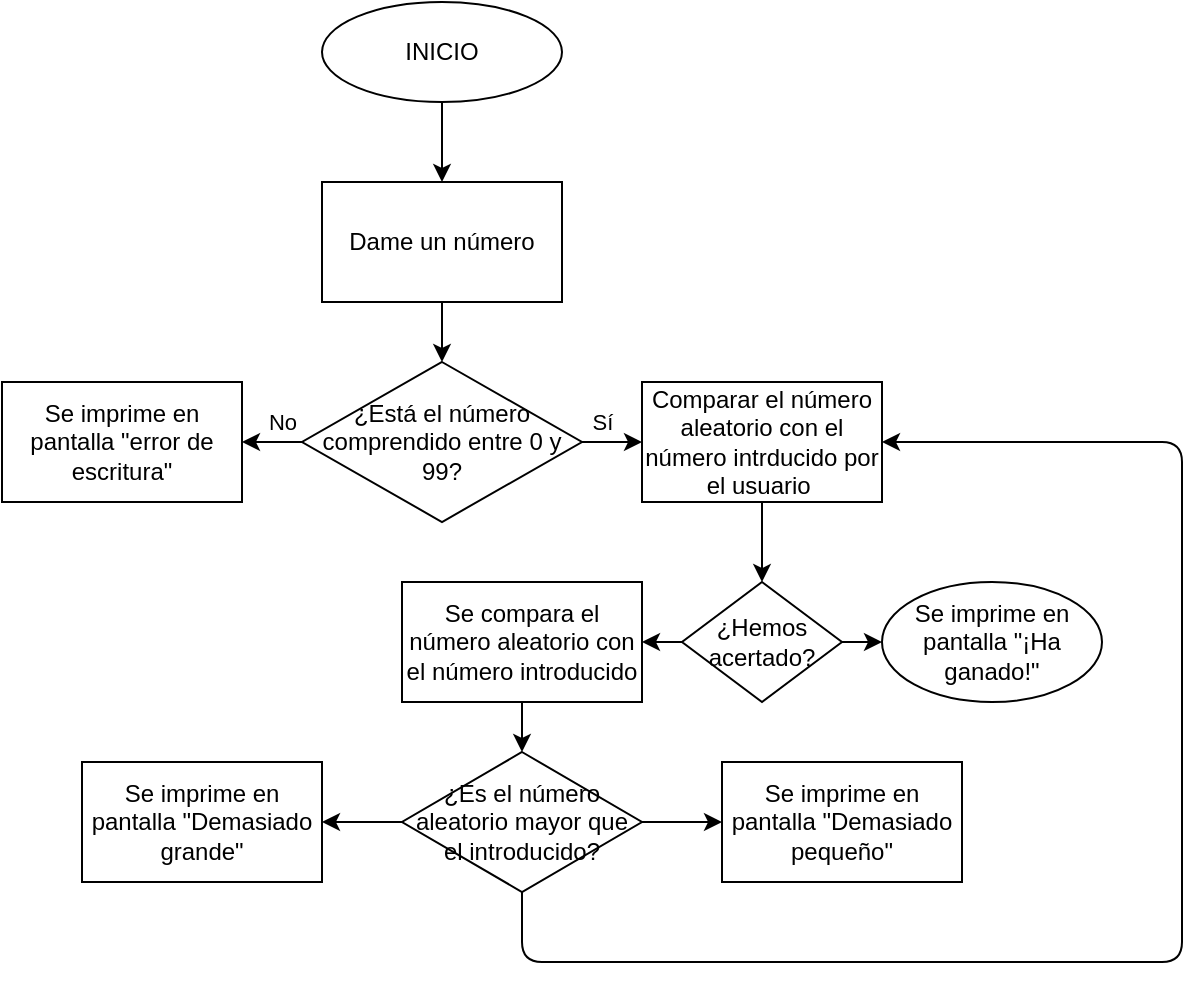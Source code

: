 <mxfile>
    <diagram id="FylD0MBGadmbeppGRVp1" name="Página-1">
        <mxGraphModel dx="856" dy="495" grid="1" gridSize="10" guides="1" tooltips="1" connect="1" arrows="1" fold="1" page="1" pageScale="1" pageWidth="827" pageHeight="1169" math="0" shadow="0">
            <root>
                <mxCell id="0"/>
                <mxCell id="1" parent="0"/>
                <mxCell id="17" value="" style="edgeStyle=none;html=1;" edge="1" parent="1" source="2" target="16">
                    <mxGeometry relative="1" as="geometry"/>
                </mxCell>
                <mxCell id="2" value="INICIO" style="ellipse;whiteSpace=wrap;html=1;" vertex="1" parent="1">
                    <mxGeometry x="360" y="110" width="120" height="50" as="geometry"/>
                </mxCell>
                <mxCell id="22" value="No" style="edgeStyle=none;html=1;" edge="1" parent="1" source="11" target="14">
                    <mxGeometry x="-0.333" y="-10" relative="1" as="geometry">
                        <mxPoint as="offset"/>
                    </mxGeometry>
                </mxCell>
                <mxCell id="24" value="Sí" style="edgeStyle=none;html=1;" edge="1" parent="1" source="11" target="12">
                    <mxGeometry x="-0.333" y="10" relative="1" as="geometry">
                        <mxPoint as="offset"/>
                    </mxGeometry>
                </mxCell>
                <mxCell id="11" value="¿Está el número comprendido entre 0 y 99?" style="rhombus;whiteSpace=wrap;html=1;" vertex="1" parent="1">
                    <mxGeometry x="350" y="290" width="140" height="80" as="geometry"/>
                </mxCell>
                <mxCell id="26" value="" style="edgeStyle=none;html=1;" edge="1" parent="1" source="12" target="25">
                    <mxGeometry relative="1" as="geometry"/>
                </mxCell>
                <mxCell id="12" value="Comparar el número aleatorio con el número intrducido por el usuario&amp;nbsp;" style="whiteSpace=wrap;html=1;" vertex="1" parent="1">
                    <mxGeometry x="520" y="300" width="120" height="60" as="geometry"/>
                </mxCell>
                <mxCell id="14" value="Se imprime en pantalla &quot;error de escritura&quot;" style="whiteSpace=wrap;html=1;" vertex="1" parent="1">
                    <mxGeometry x="200" y="300" width="120" height="60" as="geometry"/>
                </mxCell>
                <mxCell id="21" value="" style="edgeStyle=none;html=1;" edge="1" parent="1" source="16" target="11">
                    <mxGeometry relative="1" as="geometry"/>
                </mxCell>
                <mxCell id="16" value="Dame un número" style="whiteSpace=wrap;html=1;" vertex="1" parent="1">
                    <mxGeometry x="360" y="200" width="120" height="60" as="geometry"/>
                </mxCell>
                <mxCell id="28" value="" style="edgeStyle=none;html=1;" edge="1" parent="1" source="25">
                    <mxGeometry relative="1" as="geometry">
                        <mxPoint x="640" y="430" as="targetPoint"/>
                    </mxGeometry>
                </mxCell>
                <mxCell id="30" value="" style="edgeStyle=none;html=1;" edge="1" parent="1" source="25" target="29">
                    <mxGeometry relative="1" as="geometry"/>
                </mxCell>
                <mxCell id="25" value="¿Hemos acertado?" style="rhombus;whiteSpace=wrap;html=1;" vertex="1" parent="1">
                    <mxGeometry x="540" y="400" width="80" height="60" as="geometry"/>
                </mxCell>
                <mxCell id="32" value="" style="edgeStyle=none;html=1;" edge="1" parent="1" source="29" target="31">
                    <mxGeometry relative="1" as="geometry"/>
                </mxCell>
                <mxCell id="29" value="Se compara el número aleatorio con el número introducido" style="whiteSpace=wrap;html=1;" vertex="1" parent="1">
                    <mxGeometry x="400" y="400" width="120" height="60" as="geometry"/>
                </mxCell>
                <mxCell id="34" value="" style="edgeStyle=none;html=1;" edge="1" parent="1" source="31" target="33">
                    <mxGeometry relative="1" as="geometry"/>
                </mxCell>
                <mxCell id="36" value="" style="edgeStyle=none;html=1;" edge="1" parent="1" source="31" target="35">
                    <mxGeometry relative="1" as="geometry"/>
                </mxCell>
                <mxCell id="37" style="edgeStyle=none;html=1;exitX=0.5;exitY=1;exitDx=0;exitDy=0;entryX=1;entryY=0.5;entryDx=0;entryDy=0;" edge="1" parent="1" source="31" target="12">
                    <mxGeometry relative="1" as="geometry">
                        <mxPoint x="790" y="330" as="targetPoint"/>
                        <Array as="points">
                            <mxPoint x="460" y="590"/>
                            <mxPoint x="790" y="590"/>
                            <mxPoint x="790" y="330"/>
                        </Array>
                    </mxGeometry>
                </mxCell>
                <mxCell id="31" value="¿Es el número aleatorio mayor que el introducido?" style="rhombus;whiteSpace=wrap;html=1;" vertex="1" parent="1">
                    <mxGeometry x="400" y="485" width="120" height="70" as="geometry"/>
                </mxCell>
                <mxCell id="33" value="Se imprime en pantalla &quot;Demasiado pequeño&quot;" style="whiteSpace=wrap;html=1;" vertex="1" parent="1">
                    <mxGeometry x="560" y="490" width="120" height="60" as="geometry"/>
                </mxCell>
                <mxCell id="35" value="Se imprime en pantalla &quot;Demasiado grande&quot;" style="whiteSpace=wrap;html=1;" vertex="1" parent="1">
                    <mxGeometry x="240" y="490" width="120" height="60" as="geometry"/>
                </mxCell>
                <mxCell id="38" value="&lt;span&gt;Se imprime en pantalla &quot;¡Ha ganado!&quot;&lt;/span&gt;" style="ellipse;whiteSpace=wrap;html=1;" vertex="1" parent="1">
                    <mxGeometry x="640" y="400" width="110" height="60" as="geometry"/>
                </mxCell>
            </root>
        </mxGraphModel>
    </diagram>
</mxfile>